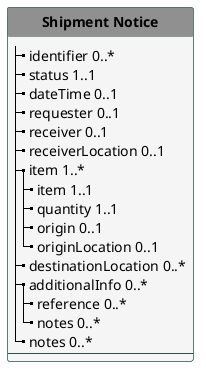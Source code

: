 @startuml
'skinparam linetype polyline
'skinparam linetype ortho
hide circle
hide stereotype

'!pragma layout smetana

skinparam class<<MD>> {
 BorderColor DarkSlateGray
 BackgroundColor WhiteSmoke
 HeaderBackgroundColor #909090
}

skinparam class<<TM>> {
 BorderColor #505090
 BackgroundColor APPLICATION
 HeaderBackgroundColor SkyBlue
}

    class "**Shipment Notice**"<<MD>> {
        |_ identifier 0..*
        |_ status 1..1
        |_ dateTime 0..1
        |_ requester 0..1
        |_ receiver 0..1
        |_ receiverLocation 0..1
        |_ item 1..*
          |_ item 1..1
          |_ quantity 1..1
          |_ origin 0..1
          |_ originLocation 0..1
        |_ destinationLocation 0..*  
        |_ additionalInfo 0..*  
          |_ reference 0..*  
          |_ notes 0..*  
        |_ notes 0..* 
        --
    }



@enduml